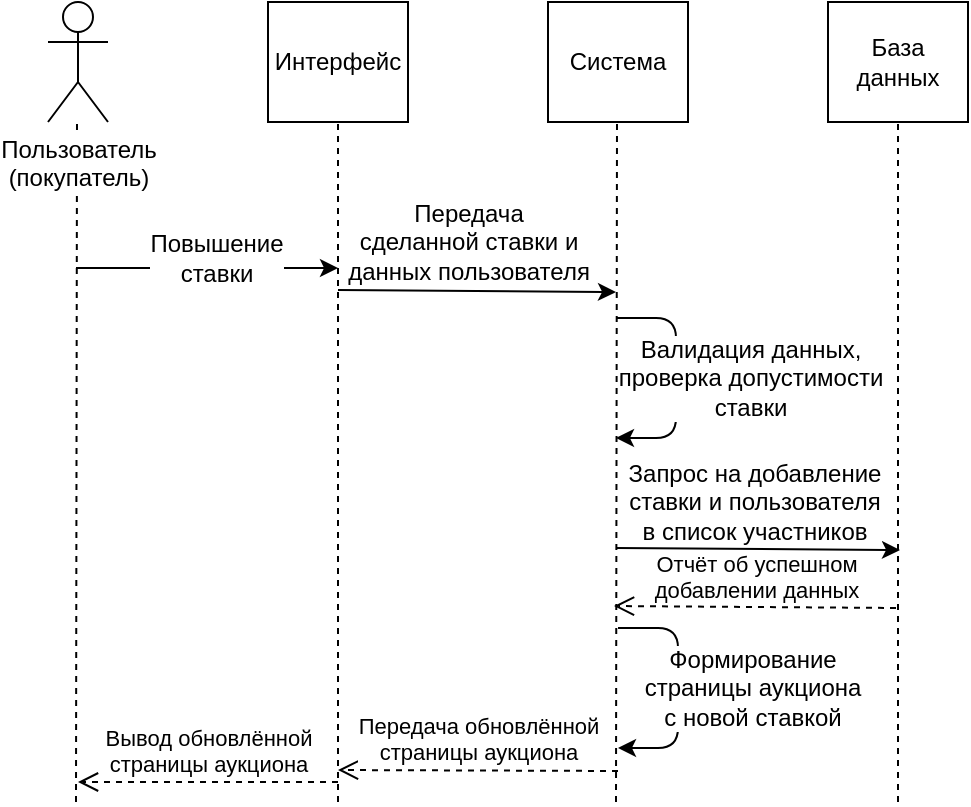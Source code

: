 <mxfile version="10.7.5" type="github"><diagram id="Xu3FrmjCrgMhUtq7-6zw" name="Page-1"><mxGraphModel dx="1895" dy="694" grid="1" gridSize="10" guides="1" tooltips="1" connect="1" arrows="1" fold="1" page="1" pageScale="1" pageWidth="827" pageHeight="1169" math="0" shadow="0"><root><mxCell id="0"/><mxCell id="1" parent="0"/><mxCell id="PGSXXez3myHKT_TjZ6yT-1" value="Интерфейс" style="rounded=0;whiteSpace=wrap;html=1;" parent="1" vertex="1"><mxGeometry x="230" y="200" width="70" height="60" as="geometry"/></mxCell><mxCell id="PGSXXez3myHKT_TjZ6yT-2" value="Система" style="rounded=0;whiteSpace=wrap;html=1;" parent="1" vertex="1"><mxGeometry x="370" y="200" width="70" height="60" as="geometry"/></mxCell><mxCell id="PGSXXez3myHKT_TjZ6yT-3" value="База данных" style="rounded=0;whiteSpace=wrap;html=1;" parent="1" vertex="1"><mxGeometry x="510" y="200" width="70" height="60" as="geometry"/></mxCell><mxCell id="PGSXXez3myHKT_TjZ6yT-4" value="" style="endArrow=none;dashed=1;html=1;entryX=0.5;entryY=1;entryDx=0;entryDy=0;" parent="1" target="PGSXXez3myHKT_TjZ6yT-3" edge="1"><mxGeometry width="50" height="50" relative="1" as="geometry"><mxPoint x="545" y="600" as="sourcePoint"/><mxPoint x="150" y="300" as="targetPoint"/></mxGeometry></mxCell><mxCell id="PGSXXez3myHKT_TjZ6yT-5" value="" style="endArrow=none;dashed=1;html=1;entryX=0.5;entryY=1;entryDx=0;entryDy=0;" parent="1" edge="1"><mxGeometry width="50" height="50" relative="1" as="geometry"><mxPoint x="404" y="600" as="sourcePoint"/><mxPoint x="404.5" y="260.0" as="targetPoint"/></mxGeometry></mxCell><mxCell id="PGSXXez3myHKT_TjZ6yT-6" value="" style="endArrow=none;dashed=1;html=1;entryX=0.5;entryY=1;entryDx=0;entryDy=0;" parent="1" edge="1"><mxGeometry width="50" height="50" relative="1" as="geometry"><mxPoint x="265" y="600" as="sourcePoint"/><mxPoint x="265" y="260.0" as="targetPoint"/></mxGeometry></mxCell><mxCell id="PGSXXez3myHKT_TjZ6yT-7" value="" style="endArrow=none;dashed=1;html=1;entryX=0.5;entryY=1;entryDx=0;entryDy=0;" parent="1" edge="1"><mxGeometry width="50" height="50" relative="1" as="geometry"><mxPoint x="134.0" y="600" as="sourcePoint"/><mxPoint x="134.5" y="260.0" as="targetPoint"/></mxGeometry></mxCell><mxCell id="PGSXXez3myHKT_TjZ6yT-8" value="Пользователь&lt;br&gt;(покупатель)&lt;br&gt;" style="shape=umlActor;verticalLabelPosition=bottom;labelBackgroundColor=#ffffff;verticalAlign=top;html=1;outlineConnect=0;" parent="1" vertex="1"><mxGeometry x="120" y="200" width="30" height="60" as="geometry"/></mxCell><mxCell id="PGSXXez3myHKT_TjZ6yT-9" value="" style="endArrow=classic;html=1;" parent="1" edge="1"><mxGeometry width="50" height="50" relative="1" as="geometry"><mxPoint x="134.0" y="333" as="sourcePoint"/><mxPoint x="265" y="333" as="targetPoint"/></mxGeometry></mxCell><mxCell id="PGSXXez3myHKT_TjZ6yT-10" value="Повышение&lt;br&gt;ставки" style="text;html=1;resizable=0;points=[];align=center;verticalAlign=middle;labelBackgroundColor=#ffffff;" parent="PGSXXez3myHKT_TjZ6yT-9" vertex="1" connectable="0"><mxGeometry x="0.23" relative="1" as="geometry"><mxPoint x="-11" y="-5" as="offset"/></mxGeometry></mxCell><mxCell id="PGSXXez3myHKT_TjZ6yT-11" value="" style="endArrow=classic;html=1;" parent="1" edge="1"><mxGeometry width="50" height="50" relative="1" as="geometry"><mxPoint x="265" y="344" as="sourcePoint"/><mxPoint x="404" y="345" as="targetPoint"/></mxGeometry></mxCell><mxCell id="PGSXXez3myHKT_TjZ6yT-12" value="Передача&lt;br&gt;сделанной&amp;nbsp;ставки&amp;nbsp;и&lt;br&gt;данных пользователя&lt;br&gt;" style="text;html=1;resizable=0;points=[];align=center;verticalAlign=middle;labelBackgroundColor=#ffffff;" parent="PGSXXez3myHKT_TjZ6yT-11" vertex="1" connectable="0"><mxGeometry x="-0.143" y="-1" relative="1" as="geometry"><mxPoint x="5.5" y="-25.5" as="offset"/></mxGeometry></mxCell><mxCell id="PGSXXez3myHKT_TjZ6yT-13" value="" style="endArrow=classic;html=1;" parent="1" edge="1"><mxGeometry width="50" height="50" relative="1" as="geometry"><mxPoint x="404" y="473" as="sourcePoint"/><mxPoint x="546" y="474" as="targetPoint"/></mxGeometry></mxCell><mxCell id="PGSXXez3myHKT_TjZ6yT-14" value="Запрос на&amp;nbsp;добавление&lt;br&gt;ставки и пользователя&lt;br&gt;в список участников&lt;br&gt;" style="text;html=1;resizable=0;points=[];align=center;verticalAlign=middle;labelBackgroundColor=#ffffff;" parent="PGSXXez3myHKT_TjZ6yT-13" vertex="1" connectable="0"><mxGeometry x="0.279" relative="1" as="geometry"><mxPoint x="-22" y="-24" as="offset"/></mxGeometry></mxCell><mxCell id="PGSXXez3myHKT_TjZ6yT-23" value="" style="endArrow=classic;html=1;" parent="1" edge="1"><mxGeometry width="50" height="50" relative="1" as="geometry"><mxPoint x="404" y="358" as="sourcePoint"/><mxPoint x="404" y="418" as="targetPoint"/><Array as="points"><mxPoint x="434" y="358"/><mxPoint x="434" y="418"/></Array></mxGeometry></mxCell><mxCell id="PGSXXez3myHKT_TjZ6yT-24" value="Валидация&amp;nbsp;данных,&lt;br&gt;проверка допустимости&lt;br&gt;ставки&lt;br&gt;" style="text;html=1;resizable=0;points=[];align=center;verticalAlign=middle;labelBackgroundColor=#ffffff;" parent="PGSXXez3myHKT_TjZ6yT-23" vertex="1" connectable="0"><mxGeometry x="0.079" relative="1" as="geometry"><mxPoint x="37" y="-5" as="offset"/></mxGeometry></mxCell><mxCell id="nFJFGeKEvy8LhajLuQ5F-1" value="&lt;span&gt;Отчёт об успешном&lt;/span&gt;&lt;br&gt;&lt;span&gt;добавлении данных&lt;/span&gt;" style="html=1;verticalAlign=bottom;endArrow=open;dashed=1;endSize=8;" edge="1" parent="1"><mxGeometry relative="1" as="geometry"><mxPoint x="544" y="503" as="sourcePoint"/><mxPoint x="403" y="502" as="targetPoint"/><mxPoint as="offset"/></mxGeometry></mxCell><mxCell id="nFJFGeKEvy8LhajLuQ5F-2" value="Передача обновлённой&lt;br&gt;страницы аукциона&lt;br&gt;" style="html=1;verticalAlign=bottom;endArrow=open;dashed=1;endSize=8;" edge="1" parent="1"><mxGeometry relative="1" as="geometry"><mxPoint x="405" y="584.5" as="sourcePoint"/><mxPoint x="265" y="584" as="targetPoint"/></mxGeometry></mxCell><mxCell id="nFJFGeKEvy8LhajLuQ5F-3" value="&lt;span&gt;Вывод обновлённой&lt;/span&gt;&lt;br&gt;&lt;span&gt;страницы аукциона&lt;/span&gt;" style="html=1;verticalAlign=bottom;endArrow=open;dashed=1;endSize=8;" edge="1" parent="1"><mxGeometry relative="1" as="geometry"><mxPoint x="265" y="590" as="sourcePoint"/><mxPoint x="135" y="590" as="targetPoint"/></mxGeometry></mxCell><mxCell id="nFJFGeKEvy8LhajLuQ5F-4" value="" style="endArrow=classic;html=1;" edge="1" parent="1"><mxGeometry width="50" height="50" relative="1" as="geometry"><mxPoint x="405" y="513" as="sourcePoint"/><mxPoint x="405" y="573" as="targetPoint"/><Array as="points"><mxPoint x="435" y="513"/><mxPoint x="435" y="573"/></Array></mxGeometry></mxCell><mxCell id="nFJFGeKEvy8LhajLuQ5F-5" value="Формирование&lt;br&gt;страницы аукциона&lt;br&gt;с новой ставкой&lt;br&gt;" style="text;html=1;resizable=0;points=[];align=center;verticalAlign=middle;labelBackgroundColor=#ffffff;" vertex="1" connectable="0" parent="nFJFGeKEvy8LhajLuQ5F-4"><mxGeometry x="0.079" relative="1" as="geometry"><mxPoint x="37" y="-5" as="offset"/></mxGeometry></mxCell></root></mxGraphModel></diagram></mxfile>